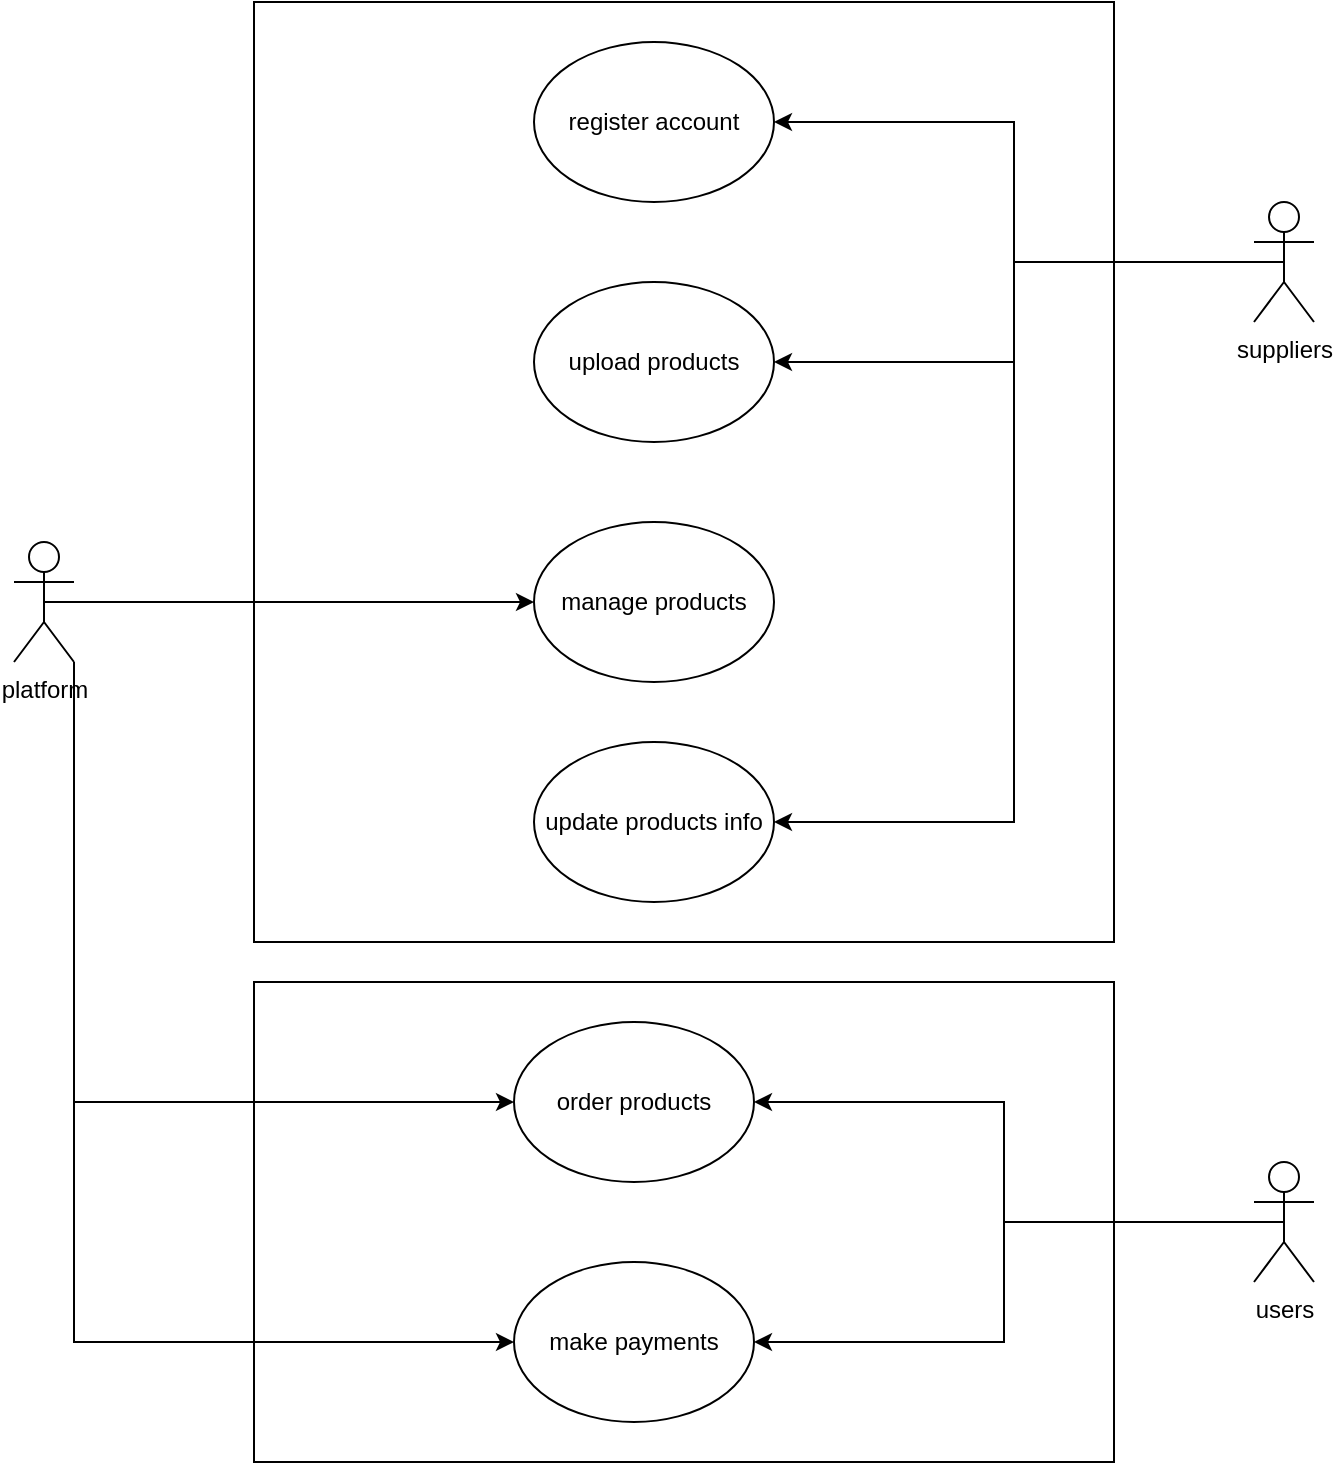 <mxfile version="20.4.0" type="github" pages="2">
  <diagram id="nJC5CbtD6ITVbMb1Q73q" name="Use Case">
    <mxGraphModel dx="1407" dy="602" grid="1" gridSize="10" guides="1" tooltips="1" connect="1" arrows="1" fold="1" page="1" pageScale="1" pageWidth="850" pageHeight="1100" math="0" shadow="0">
      <root>
        <mxCell id="0" />
        <mxCell id="1" parent="0" />
        <mxCell id="D7RnyqrD7TSsdvKjuRl5-16" value="" style="rounded=0;whiteSpace=wrap;html=1;" vertex="1" parent="1">
          <mxGeometry x="210" y="550" width="430" height="240" as="geometry" />
        </mxCell>
        <mxCell id="D7RnyqrD7TSsdvKjuRl5-15" value="" style="rounded=0;whiteSpace=wrap;html=1;" vertex="1" parent="1">
          <mxGeometry x="210" y="60" width="430" height="470" as="geometry" />
        </mxCell>
        <mxCell id="otnVlE3y3-r2m2NQ43wk-14" style="edgeStyle=orthogonalEdgeStyle;rounded=0;orthogonalLoop=1;jettySize=auto;html=1;exitX=0.5;exitY=0.5;exitDx=0;exitDy=0;exitPerimeter=0;entryX=0;entryY=0.5;entryDx=0;entryDy=0;" parent="1" source="otnVlE3y3-r2m2NQ43wk-1" target="otnVlE3y3-r2m2NQ43wk-7" edge="1">
          <mxGeometry relative="1" as="geometry" />
        </mxCell>
        <mxCell id="D7RnyqrD7TSsdvKjuRl5-11" style="edgeStyle=orthogonalEdgeStyle;rounded=0;orthogonalLoop=1;jettySize=auto;html=1;exitX=1;exitY=1;exitDx=0;exitDy=0;exitPerimeter=0;entryX=0;entryY=0.5;entryDx=0;entryDy=0;" edge="1" parent="1" source="otnVlE3y3-r2m2NQ43wk-1" target="D7RnyqrD7TSsdvKjuRl5-4">
          <mxGeometry relative="1" as="geometry" />
        </mxCell>
        <mxCell id="D7RnyqrD7TSsdvKjuRl5-12" style="edgeStyle=orthogonalEdgeStyle;rounded=0;orthogonalLoop=1;jettySize=auto;html=1;exitX=1;exitY=1;exitDx=0;exitDy=0;exitPerimeter=0;entryX=0;entryY=0.5;entryDx=0;entryDy=0;" edge="1" parent="1" source="otnVlE3y3-r2m2NQ43wk-1" target="D7RnyqrD7TSsdvKjuRl5-6">
          <mxGeometry relative="1" as="geometry" />
        </mxCell>
        <mxCell id="otnVlE3y3-r2m2NQ43wk-1" value="platform" style="shape=umlActor;verticalLabelPosition=bottom;verticalAlign=top;html=1;" parent="1" vertex="1">
          <mxGeometry x="90" y="330" width="30" height="60" as="geometry" />
        </mxCell>
        <mxCell id="otnVlE3y3-r2m2NQ43wk-11" style="edgeStyle=orthogonalEdgeStyle;rounded=0;orthogonalLoop=1;jettySize=auto;html=1;exitX=0.5;exitY=0.5;exitDx=0;exitDy=0;exitPerimeter=0;entryX=1;entryY=0.5;entryDx=0;entryDy=0;" parent="1" source="otnVlE3y3-r2m2NQ43wk-2" target="otnVlE3y3-r2m2NQ43wk-5" edge="1">
          <mxGeometry relative="1" as="geometry" />
        </mxCell>
        <mxCell id="otnVlE3y3-r2m2NQ43wk-12" style="edgeStyle=orthogonalEdgeStyle;rounded=0;orthogonalLoop=1;jettySize=auto;html=1;exitX=0.5;exitY=0.5;exitDx=0;exitDy=0;exitPerimeter=0;entryX=1;entryY=0.5;entryDx=0;entryDy=0;" parent="1" source="otnVlE3y3-r2m2NQ43wk-2" target="otnVlE3y3-r2m2NQ43wk-6" edge="1">
          <mxGeometry relative="1" as="geometry" />
        </mxCell>
        <mxCell id="otnVlE3y3-r2m2NQ43wk-13" style="edgeStyle=orthogonalEdgeStyle;rounded=0;orthogonalLoop=1;jettySize=auto;html=1;exitX=0.5;exitY=0.5;exitDx=0;exitDy=0;exitPerimeter=0;entryX=1;entryY=0.5;entryDx=0;entryDy=0;" parent="1" source="otnVlE3y3-r2m2NQ43wk-2" target="otnVlE3y3-r2m2NQ43wk-9" edge="1">
          <mxGeometry relative="1" as="geometry" />
        </mxCell>
        <mxCell id="otnVlE3y3-r2m2NQ43wk-2" value="suppliers" style="shape=umlActor;verticalLabelPosition=bottom;verticalAlign=top;html=1;" parent="1" vertex="1">
          <mxGeometry x="710" y="160" width="30" height="60" as="geometry" />
        </mxCell>
        <mxCell id="otnVlE3y3-r2m2NQ43wk-5" value="register account" style="ellipse;whiteSpace=wrap;html=1;" parent="1" vertex="1">
          <mxGeometry x="350" y="80" width="120" height="80" as="geometry" />
        </mxCell>
        <mxCell id="otnVlE3y3-r2m2NQ43wk-6" value="upload products" style="ellipse;whiteSpace=wrap;html=1;" parent="1" vertex="1">
          <mxGeometry x="350" y="200" width="120" height="80" as="geometry" />
        </mxCell>
        <mxCell id="otnVlE3y3-r2m2NQ43wk-7" value="manage products" style="ellipse;whiteSpace=wrap;html=1;" parent="1" vertex="1">
          <mxGeometry x="350" y="320" width="120" height="80" as="geometry" />
        </mxCell>
        <mxCell id="otnVlE3y3-r2m2NQ43wk-9" value="update products info" style="ellipse;whiteSpace=wrap;html=1;" parent="1" vertex="1">
          <mxGeometry x="350" y="430" width="120" height="80" as="geometry" />
        </mxCell>
        <mxCell id="D7RnyqrD7TSsdvKjuRl5-8" style="edgeStyle=orthogonalEdgeStyle;rounded=0;orthogonalLoop=1;jettySize=auto;html=1;exitX=0.5;exitY=0.5;exitDx=0;exitDy=0;exitPerimeter=0;entryX=1;entryY=0.5;entryDx=0;entryDy=0;" edge="1" parent="1" source="D7RnyqrD7TSsdvKjuRl5-3" target="D7RnyqrD7TSsdvKjuRl5-4">
          <mxGeometry relative="1" as="geometry" />
        </mxCell>
        <mxCell id="D7RnyqrD7TSsdvKjuRl5-9" style="edgeStyle=orthogonalEdgeStyle;rounded=0;orthogonalLoop=1;jettySize=auto;html=1;exitX=0.5;exitY=0.5;exitDx=0;exitDy=0;exitPerimeter=0;entryX=1;entryY=0.5;entryDx=0;entryDy=0;" edge="1" parent="1" source="D7RnyqrD7TSsdvKjuRl5-3" target="D7RnyqrD7TSsdvKjuRl5-6">
          <mxGeometry relative="1" as="geometry" />
        </mxCell>
        <mxCell id="D7RnyqrD7TSsdvKjuRl5-3" value="users" style="shape=umlActor;verticalLabelPosition=bottom;verticalAlign=top;html=1;" vertex="1" parent="1">
          <mxGeometry x="710" y="640" width="30" height="60" as="geometry" />
        </mxCell>
        <mxCell id="D7RnyqrD7TSsdvKjuRl5-4" value="order products" style="ellipse;whiteSpace=wrap;html=1;" vertex="1" parent="1">
          <mxGeometry x="340" y="570" width="120" height="80" as="geometry" />
        </mxCell>
        <mxCell id="D7RnyqrD7TSsdvKjuRl5-6" value="make payments" style="ellipse;whiteSpace=wrap;html=1;" vertex="1" parent="1">
          <mxGeometry x="340" y="690" width="120" height="80" as="geometry" />
        </mxCell>
      </root>
    </mxGraphModel>
  </diagram>
  <diagram id="8WiM7awgASSFZqjmYkqC" name="PlatformProduct_Sys">
    <mxGraphModel dx="1266" dy="542" grid="1" gridSize="10" guides="1" tooltips="1" connect="1" arrows="1" fold="1" page="1" pageScale="1" pageWidth="850" pageHeight="1100" math="0" shadow="0">
      <root>
        <mxCell id="0" />
        <mxCell id="1" parent="0" />
        <mxCell id="8fuKoQOsYQC5Oq5qR4_i-2" value="" style="ellipse;html=1;shape=startState;fillColor=#000000;strokeColor=#ff0000;" vertex="1" parent="1">
          <mxGeometry x="225" y="250" width="30" height="30" as="geometry" />
        </mxCell>
        <mxCell id="8fuKoQOsYQC5Oq5qR4_i-3" value="" style="edgeStyle=orthogonalEdgeStyle;html=1;verticalAlign=bottom;endArrow=open;endSize=8;strokeColor=#ff0000;rounded=0;" edge="1" source="8fuKoQOsYQC5Oq5qR4_i-2" parent="1">
          <mxGeometry relative="1" as="geometry">
            <mxPoint x="240" y="340" as="targetPoint" />
          </mxGeometry>
        </mxCell>
        <mxCell id="8fuKoQOsYQC5Oq5qR4_i-9" value="create supplier account" style="rounded=1;whiteSpace=wrap;html=1;arcSize=40;fontColor=#000000;fillColor=#ffffc0;strokeColor=#ff0000;" vertex="1" parent="1">
          <mxGeometry x="180" y="340" width="120" height="40" as="geometry" />
        </mxCell>
        <mxCell id="8fuKoQOsYQC5Oq5qR4_i-10" value="" style="edgeStyle=orthogonalEdgeStyle;html=1;verticalAlign=bottom;endArrow=open;endSize=8;strokeColor=#ff0000;rounded=0;" edge="1" source="8fuKoQOsYQC5Oq5qR4_i-9" parent="1">
          <mxGeometry relative="1" as="geometry">
            <mxPoint x="240" y="440" as="targetPoint" />
          </mxGeometry>
        </mxCell>
        <mxCell id="8fuKoQOsYQC5Oq5qR4_i-11" value="True?" style="rhombus;whiteSpace=wrap;html=1;fillColor=#ffffc0;strokeColor=#ff0000;" vertex="1" parent="1">
          <mxGeometry x="200" y="440" width="80" height="40" as="geometry" />
        </mxCell>
        <mxCell id="8fuKoQOsYQC5Oq5qR4_i-12" value="no" style="edgeStyle=orthogonalEdgeStyle;html=1;align=left;verticalAlign=bottom;endArrow=open;endSize=8;strokeColor=#ff0000;rounded=0;" edge="1" source="8fuKoQOsYQC5Oq5qR4_i-11" parent="1" target="8fuKoQOsYQC5Oq5qR4_i-25">
          <mxGeometry x="-1" relative="1" as="geometry">
            <mxPoint x="380" y="460" as="targetPoint" />
          </mxGeometry>
        </mxCell>
        <mxCell id="8fuKoQOsYQC5Oq5qR4_i-13" value="yes" style="edgeStyle=orthogonalEdgeStyle;html=1;align=left;verticalAlign=top;endArrow=open;endSize=8;strokeColor=#ff0000;rounded=0;" edge="1" source="8fuKoQOsYQC5Oq5qR4_i-11" parent="1">
          <mxGeometry x="-1" relative="1" as="geometry">
            <mxPoint x="240" y="540" as="targetPoint" />
          </mxGeometry>
        </mxCell>
        <mxCell id="8fuKoQOsYQC5Oq5qR4_i-14" value="login" style="rounded=1;whiteSpace=wrap;html=1;arcSize=40;fontColor=#000000;fillColor=#ffffc0;strokeColor=#ff0000;" vertex="1" parent="1">
          <mxGeometry x="180" y="540" width="120" height="40" as="geometry" />
        </mxCell>
        <mxCell id="8fuKoQOsYQC5Oq5qR4_i-15" value="" style="edgeStyle=orthogonalEdgeStyle;html=1;verticalAlign=bottom;endArrow=open;endSize=8;strokeColor=#ff0000;rounded=0;" edge="1" source="8fuKoQOsYQC5Oq5qR4_i-14" parent="1">
          <mxGeometry relative="1" as="geometry">
            <mxPoint x="240" y="640" as="targetPoint" />
          </mxGeometry>
        </mxCell>
        <mxCell id="8fuKoQOsYQC5Oq5qR4_i-17" value="True?" style="rhombus;whiteSpace=wrap;html=1;fillColor=#ffffc0;strokeColor=#ff0000;" vertex="1" parent="1">
          <mxGeometry x="200" y="640" width="80" height="40" as="geometry" />
        </mxCell>
        <mxCell id="8fuKoQOsYQC5Oq5qR4_i-18" value="no" style="edgeStyle=orthogonalEdgeStyle;html=1;align=left;verticalAlign=bottom;endArrow=open;endSize=8;strokeColor=#ff0000;rounded=0;exitX=0;exitY=0.5;exitDx=0;exitDy=0;entryX=0;entryY=0.5;entryDx=0;entryDy=0;" edge="1" source="8fuKoQOsYQC5Oq5qR4_i-17" parent="1" target="8fuKoQOsYQC5Oq5qR4_i-9">
          <mxGeometry x="-1" relative="1" as="geometry">
            <mxPoint x="380" y="660" as="targetPoint" />
            <Array as="points">
              <mxPoint x="110" y="660" />
              <mxPoint x="110" y="360" />
            </Array>
          </mxGeometry>
        </mxCell>
        <mxCell id="8fuKoQOsYQC5Oq5qR4_i-19" value="yes" style="edgeStyle=orthogonalEdgeStyle;html=1;align=left;verticalAlign=top;endArrow=open;endSize=8;strokeColor=#ff0000;rounded=0;" edge="1" source="8fuKoQOsYQC5Oq5qR4_i-17" parent="1">
          <mxGeometry x="-1" relative="1" as="geometry">
            <mxPoint x="240" y="740" as="targetPoint" />
          </mxGeometry>
        </mxCell>
        <mxCell id="8fuKoQOsYQC5Oq5qR4_i-29" style="edgeStyle=orthogonalEdgeStyle;rounded=0;orthogonalLoop=1;jettySize=auto;html=1;exitX=1;exitY=0.5;exitDx=0;exitDy=0;" edge="1" parent="1" source="8fuKoQOsYQC5Oq5qR4_i-20" target="8fuKoQOsYQC5Oq5qR4_i-27">
          <mxGeometry relative="1" as="geometry" />
        </mxCell>
        <mxCell id="8fuKoQOsYQC5Oq5qR4_i-20" value="add products info" style="rounded=1;whiteSpace=wrap;html=1;arcSize=40;fontColor=#000000;fillColor=#ffffc0;strokeColor=#ff0000;" vertex="1" parent="1">
          <mxGeometry x="180" y="740" width="120" height="40" as="geometry" />
        </mxCell>
        <mxCell id="8fuKoQOsYQC5Oq5qR4_i-25" value="" style="ellipse;html=1;shape=endState;fillColor=#000000;strokeColor=#ff0000;" vertex="1" parent="1">
          <mxGeometry x="365" y="445" width="30" height="30" as="geometry" />
        </mxCell>
        <mxCell id="8fuKoQOsYQC5Oq5qR4_i-36" style="edgeStyle=orthogonalEdgeStyle;rounded=0;orthogonalLoop=1;jettySize=auto;html=1;exitX=0.5;exitY=1;exitDx=0;exitDy=0;entryX=0.5;entryY=0;entryDx=0;entryDy=0;" edge="1" parent="1" source="8fuKoQOsYQC5Oq5qR4_i-27" target="8fuKoQOsYQC5Oq5qR4_i-33">
          <mxGeometry relative="1" as="geometry" />
        </mxCell>
        <mxCell id="8fuKoQOsYQC5Oq5qR4_i-27" value="Admin approved selling products" style="rounded=1;whiteSpace=wrap;html=1;arcSize=40;fontColor=#000000;fillColor=#ffffc0;strokeColor=#ff0000;" vertex="1" parent="1">
          <mxGeometry x="570" y="740" width="120" height="40" as="geometry" />
        </mxCell>
        <mxCell id="8fuKoQOsYQC5Oq5qR4_i-30" value="create sells product info" style="rounded=1;whiteSpace=wrap;html=1;arcSize=40;fontColor=#000000;fillColor=#ffffc0;strokeColor=#ff0000;" vertex="1" parent="1">
          <mxGeometry x="570" y="940" width="120" height="40" as="geometry" />
        </mxCell>
        <mxCell id="8fuKoQOsYQC5Oq5qR4_i-31" value="" style="edgeStyle=orthogonalEdgeStyle;html=1;verticalAlign=bottom;endArrow=open;endSize=8;strokeColor=#ff0000;rounded=0;" edge="1" source="8fuKoQOsYQC5Oq5qR4_i-30" parent="1">
          <mxGeometry relative="1" as="geometry">
            <mxPoint x="630" y="1040" as="targetPoint" />
          </mxGeometry>
        </mxCell>
        <mxCell id="8fuKoQOsYQC5Oq5qR4_i-33" value="Product Approved?" style="rhombus;whiteSpace=wrap;html=1;fillColor=#ffffc0;strokeColor=#ff0000;" vertex="1" parent="1">
          <mxGeometry x="590" y="840" width="80" height="40" as="geometry" />
        </mxCell>
        <mxCell id="8fuKoQOsYQC5Oq5qR4_i-34" value="no" style="edgeStyle=orthogonalEdgeStyle;html=1;align=left;verticalAlign=bottom;endArrow=open;endSize=8;strokeColor=#ff0000;rounded=0;exitX=0;exitY=0.5;exitDx=0;exitDy=0;" edge="1" source="8fuKoQOsYQC5Oq5qR4_i-33" parent="1" target="8fuKoQOsYQC5Oq5qR4_i-38">
          <mxGeometry x="-1" relative="1" as="geometry">
            <mxPoint x="500" y="860" as="targetPoint" />
          </mxGeometry>
        </mxCell>
        <mxCell id="8fuKoQOsYQC5Oq5qR4_i-35" value="yes" style="edgeStyle=orthogonalEdgeStyle;html=1;align=left;verticalAlign=top;endArrow=open;endSize=8;strokeColor=#ff0000;rounded=0;" edge="1" source="8fuKoQOsYQC5Oq5qR4_i-33" parent="1">
          <mxGeometry x="-1" relative="1" as="geometry">
            <mxPoint x="630" y="940" as="targetPoint" />
          </mxGeometry>
        </mxCell>
        <mxCell id="8fuKoQOsYQC5Oq5qR4_i-38" value="" style="ellipse;html=1;shape=endState;fillColor=#000000;strokeColor=#ff0000;" vertex="1" parent="1">
          <mxGeometry x="485" y="845" width="30" height="30" as="geometry" />
        </mxCell>
      </root>
    </mxGraphModel>
  </diagram>
</mxfile>
